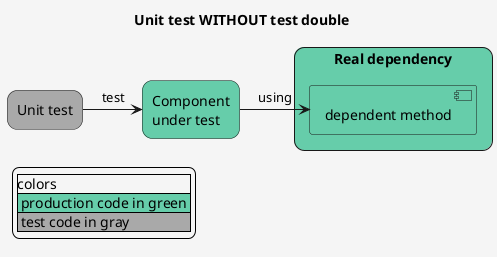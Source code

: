 
@startuml
skinparam backgroundColor WhiteSmoke

title
  Unit test WITHOUT test double
end title

skinparam rectangle {
    roundCorner 20
}

rectangle "Unit test" as UnitTest #DarkGrey

rectangle "Component\nunder test" as cut #MediumAquaMarine

rectangle "Real dependency" as RealDependency #MediumAquaMarine {
  component "dependent method" as RealDependencyMut #MediumAquaMarine
}

UnitTest -> cut: test
cut -> RealDependencyMut: using

legend left
|colors|
|<#MediumAquaMarine> production code in green |
|<#DarkGrey> test code in gray |
endlegend

@enduml